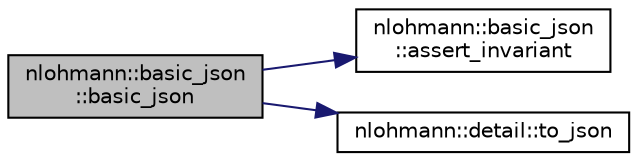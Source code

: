 digraph "nlohmann::basic_json::basic_json"
{
 // LATEX_PDF_SIZE
  edge [fontname="Helvetica",fontsize="10",labelfontname="Helvetica",labelfontsize="10"];
  node [fontname="Helvetica",fontsize="10",shape=record];
  rankdir="LR";
  Node1 [label="nlohmann::basic_json\l::basic_json",height=0.2,width=0.4,color="black", fillcolor="grey75", style="filled", fontcolor="black",tooltip="create a JSON value"];
  Node1 -> Node2 [color="midnightblue",fontsize="10",style="solid",fontname="Helvetica"];
  Node2 [label="nlohmann::basic_json\l::assert_invariant",height=0.2,width=0.4,color="black", fillcolor="white", style="filled",URL="$classnlohmann_1_1basic__json.html#aa7e7b1bdb6e9dbcfa5e284e8a2fb6464",tooltip="checks the class invariants"];
  Node1 -> Node3 [color="midnightblue",fontsize="10",style="solid",fontname="Helvetica"];
  Node3 [label="nlohmann::detail::to_json",height=0.2,width=0.4,color="black", fillcolor="white", style="filled",URL="$namespacenlohmann_1_1detail.html#aaa77b0c9745130b77733a92a1a2e82ec",tooltip=" "];
}
